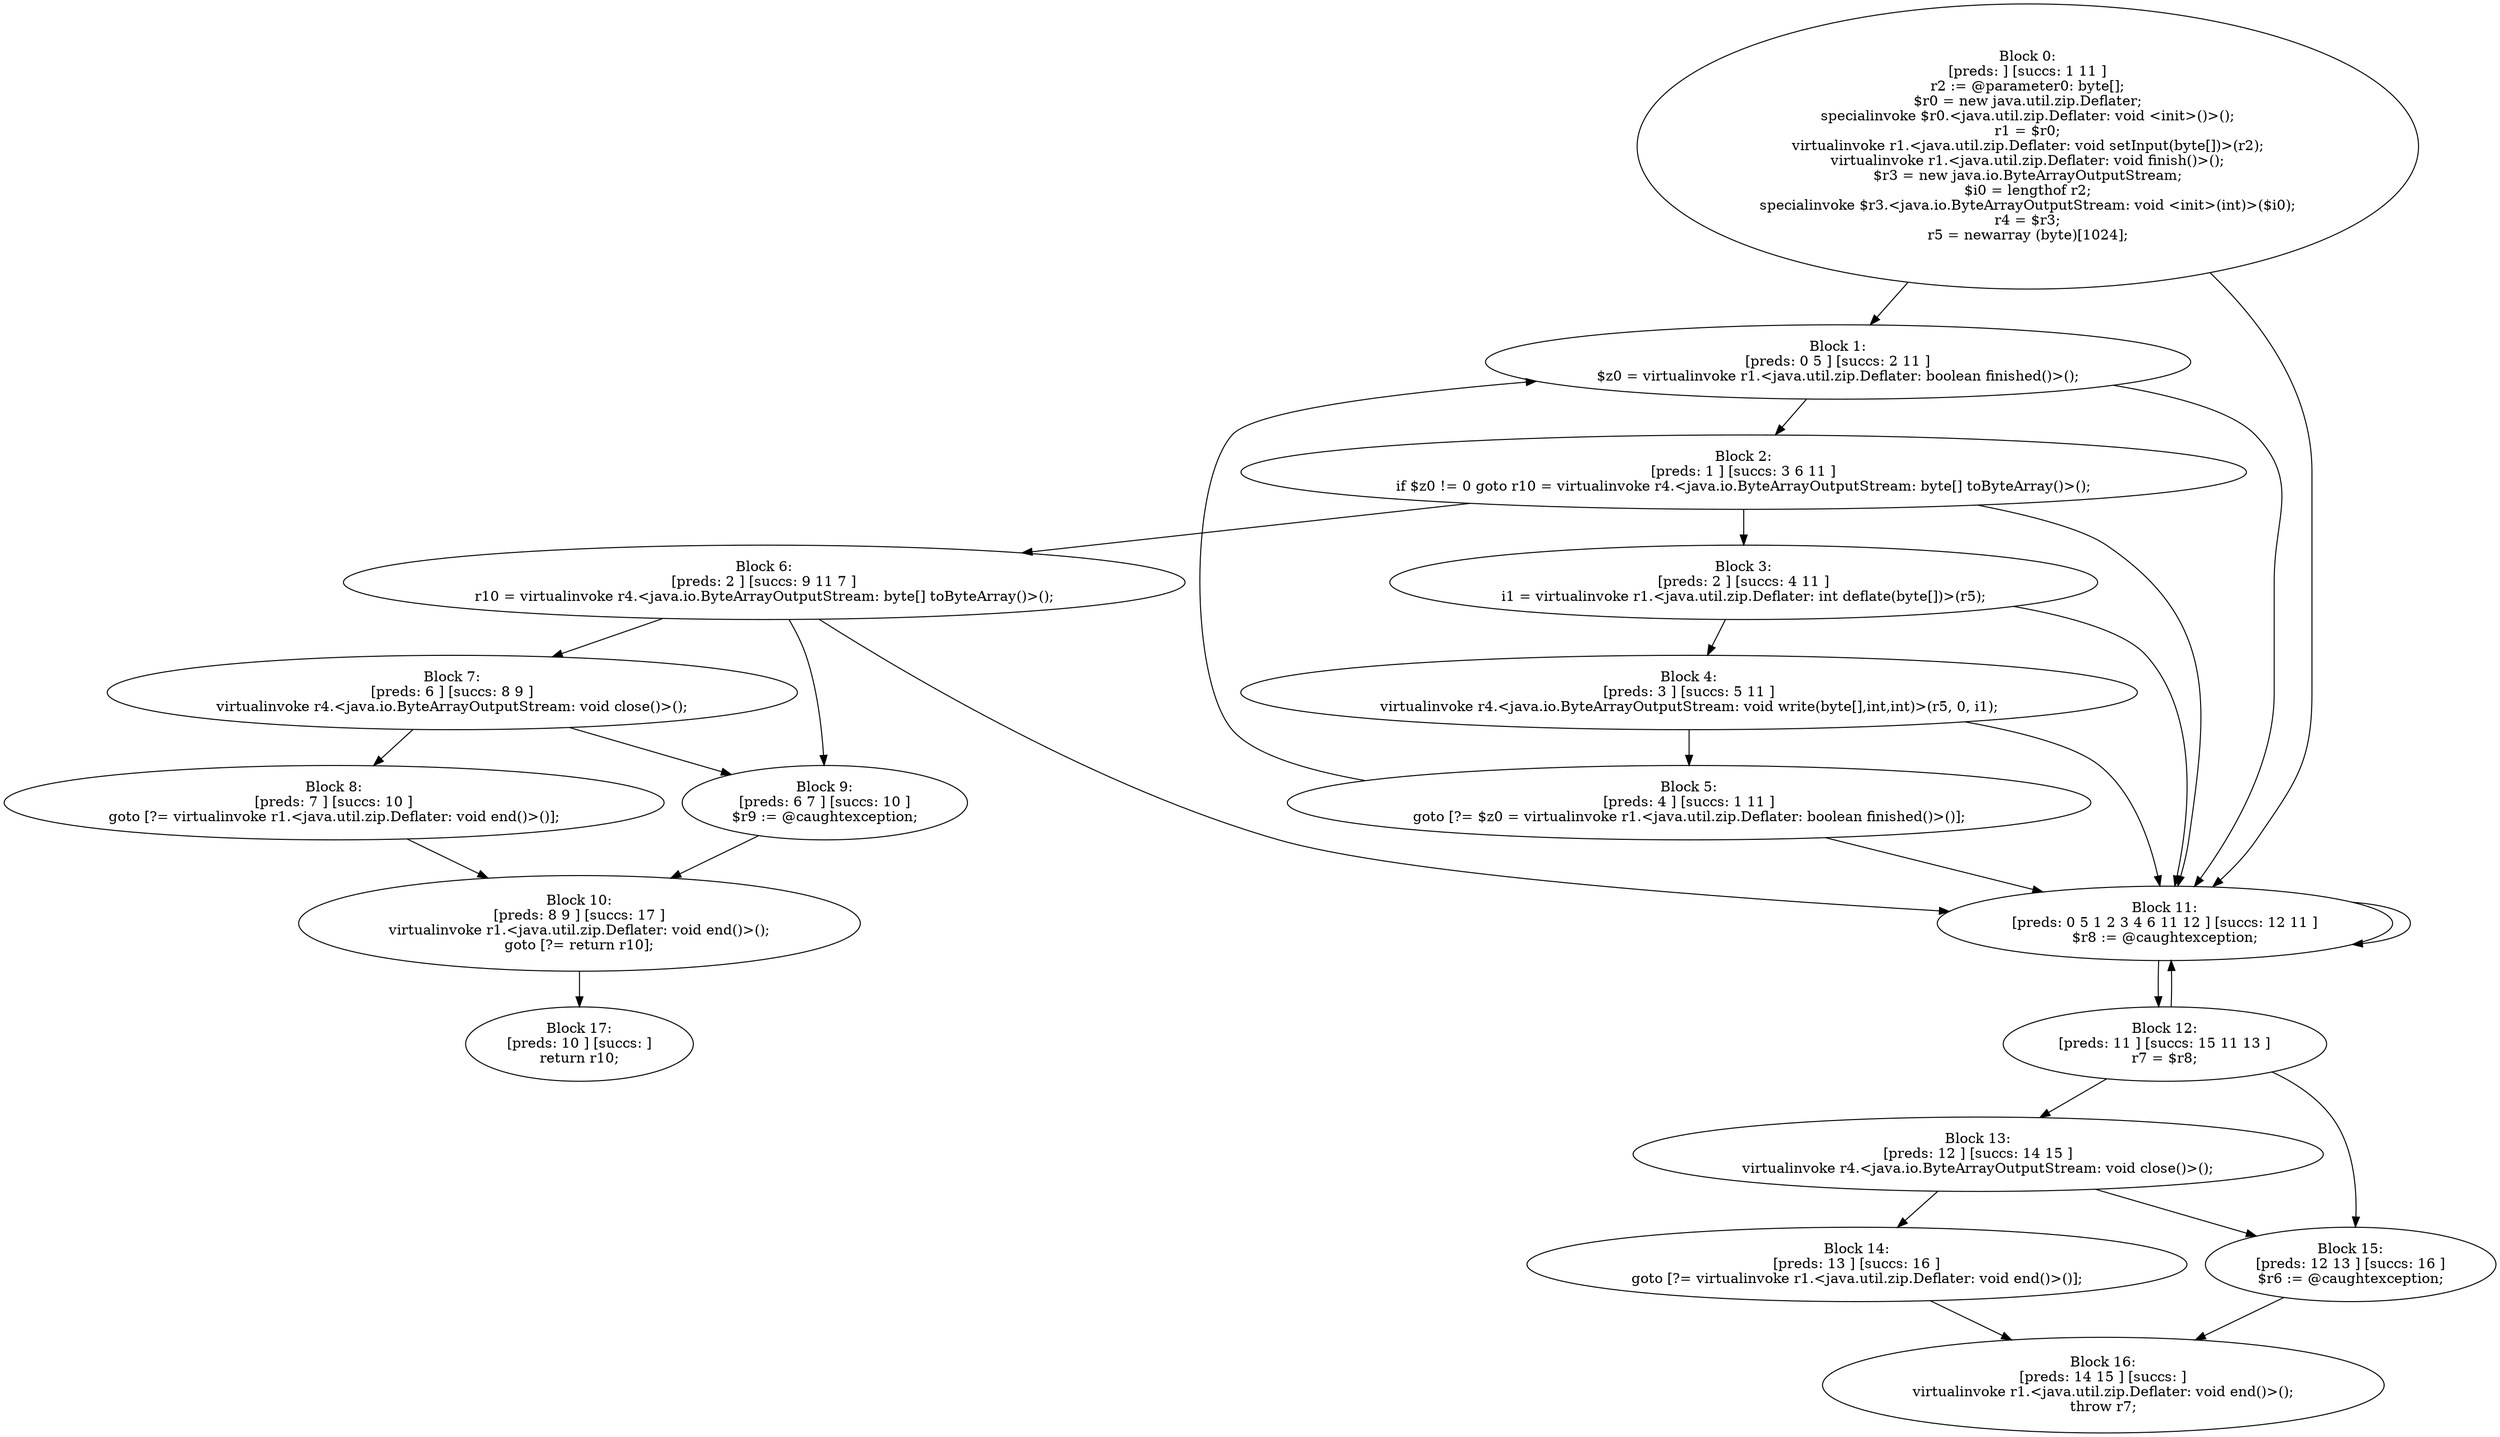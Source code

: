 digraph "unitGraph" {
    "Block 0:
[preds: ] [succs: 1 11 ]
r2 := @parameter0: byte[];
$r0 = new java.util.zip.Deflater;
specialinvoke $r0.<java.util.zip.Deflater: void <init>()>();
r1 = $r0;
virtualinvoke r1.<java.util.zip.Deflater: void setInput(byte[])>(r2);
virtualinvoke r1.<java.util.zip.Deflater: void finish()>();
$r3 = new java.io.ByteArrayOutputStream;
$i0 = lengthof r2;
specialinvoke $r3.<java.io.ByteArrayOutputStream: void <init>(int)>($i0);
r4 = $r3;
r5 = newarray (byte)[1024];
"
    "Block 1:
[preds: 0 5 ] [succs: 2 11 ]
$z0 = virtualinvoke r1.<java.util.zip.Deflater: boolean finished()>();
"
    "Block 2:
[preds: 1 ] [succs: 3 6 11 ]
if $z0 != 0 goto r10 = virtualinvoke r4.<java.io.ByteArrayOutputStream: byte[] toByteArray()>();
"
    "Block 3:
[preds: 2 ] [succs: 4 11 ]
i1 = virtualinvoke r1.<java.util.zip.Deflater: int deflate(byte[])>(r5);
"
    "Block 4:
[preds: 3 ] [succs: 5 11 ]
virtualinvoke r4.<java.io.ByteArrayOutputStream: void write(byte[],int,int)>(r5, 0, i1);
"
    "Block 5:
[preds: 4 ] [succs: 1 11 ]
goto [?= $z0 = virtualinvoke r1.<java.util.zip.Deflater: boolean finished()>()];
"
    "Block 6:
[preds: 2 ] [succs: 9 11 7 ]
r10 = virtualinvoke r4.<java.io.ByteArrayOutputStream: byte[] toByteArray()>();
"
    "Block 7:
[preds: 6 ] [succs: 8 9 ]
virtualinvoke r4.<java.io.ByteArrayOutputStream: void close()>();
"
    "Block 8:
[preds: 7 ] [succs: 10 ]
goto [?= virtualinvoke r1.<java.util.zip.Deflater: void end()>()];
"
    "Block 9:
[preds: 6 7 ] [succs: 10 ]
$r9 := @caughtexception;
"
    "Block 10:
[preds: 8 9 ] [succs: 17 ]
virtualinvoke r1.<java.util.zip.Deflater: void end()>();
goto [?= return r10];
"
    "Block 11:
[preds: 0 5 1 2 3 4 6 11 12 ] [succs: 12 11 ]
$r8 := @caughtexception;
"
    "Block 12:
[preds: 11 ] [succs: 15 11 13 ]
r7 = $r8;
"
    "Block 13:
[preds: 12 ] [succs: 14 15 ]
virtualinvoke r4.<java.io.ByteArrayOutputStream: void close()>();
"
    "Block 14:
[preds: 13 ] [succs: 16 ]
goto [?= virtualinvoke r1.<java.util.zip.Deflater: void end()>()];
"
    "Block 15:
[preds: 12 13 ] [succs: 16 ]
$r6 := @caughtexception;
"
    "Block 16:
[preds: 14 15 ] [succs: ]
virtualinvoke r1.<java.util.zip.Deflater: void end()>();
throw r7;
"
    "Block 17:
[preds: 10 ] [succs: ]
return r10;
"
    "Block 0:
[preds: ] [succs: 1 11 ]
r2 := @parameter0: byte[];
$r0 = new java.util.zip.Deflater;
specialinvoke $r0.<java.util.zip.Deflater: void <init>()>();
r1 = $r0;
virtualinvoke r1.<java.util.zip.Deflater: void setInput(byte[])>(r2);
virtualinvoke r1.<java.util.zip.Deflater: void finish()>();
$r3 = new java.io.ByteArrayOutputStream;
$i0 = lengthof r2;
specialinvoke $r3.<java.io.ByteArrayOutputStream: void <init>(int)>($i0);
r4 = $r3;
r5 = newarray (byte)[1024];
"->"Block 1:
[preds: 0 5 ] [succs: 2 11 ]
$z0 = virtualinvoke r1.<java.util.zip.Deflater: boolean finished()>();
";
    "Block 0:
[preds: ] [succs: 1 11 ]
r2 := @parameter0: byte[];
$r0 = new java.util.zip.Deflater;
specialinvoke $r0.<java.util.zip.Deflater: void <init>()>();
r1 = $r0;
virtualinvoke r1.<java.util.zip.Deflater: void setInput(byte[])>(r2);
virtualinvoke r1.<java.util.zip.Deflater: void finish()>();
$r3 = new java.io.ByteArrayOutputStream;
$i0 = lengthof r2;
specialinvoke $r3.<java.io.ByteArrayOutputStream: void <init>(int)>($i0);
r4 = $r3;
r5 = newarray (byte)[1024];
"->"Block 11:
[preds: 0 5 1 2 3 4 6 11 12 ] [succs: 12 11 ]
$r8 := @caughtexception;
";
    "Block 1:
[preds: 0 5 ] [succs: 2 11 ]
$z0 = virtualinvoke r1.<java.util.zip.Deflater: boolean finished()>();
"->"Block 2:
[preds: 1 ] [succs: 3 6 11 ]
if $z0 != 0 goto r10 = virtualinvoke r4.<java.io.ByteArrayOutputStream: byte[] toByteArray()>();
";
    "Block 1:
[preds: 0 5 ] [succs: 2 11 ]
$z0 = virtualinvoke r1.<java.util.zip.Deflater: boolean finished()>();
"->"Block 11:
[preds: 0 5 1 2 3 4 6 11 12 ] [succs: 12 11 ]
$r8 := @caughtexception;
";
    "Block 2:
[preds: 1 ] [succs: 3 6 11 ]
if $z0 != 0 goto r10 = virtualinvoke r4.<java.io.ByteArrayOutputStream: byte[] toByteArray()>();
"->"Block 3:
[preds: 2 ] [succs: 4 11 ]
i1 = virtualinvoke r1.<java.util.zip.Deflater: int deflate(byte[])>(r5);
";
    "Block 2:
[preds: 1 ] [succs: 3 6 11 ]
if $z0 != 0 goto r10 = virtualinvoke r4.<java.io.ByteArrayOutputStream: byte[] toByteArray()>();
"->"Block 6:
[preds: 2 ] [succs: 9 11 7 ]
r10 = virtualinvoke r4.<java.io.ByteArrayOutputStream: byte[] toByteArray()>();
";
    "Block 2:
[preds: 1 ] [succs: 3 6 11 ]
if $z0 != 0 goto r10 = virtualinvoke r4.<java.io.ByteArrayOutputStream: byte[] toByteArray()>();
"->"Block 11:
[preds: 0 5 1 2 3 4 6 11 12 ] [succs: 12 11 ]
$r8 := @caughtexception;
";
    "Block 3:
[preds: 2 ] [succs: 4 11 ]
i1 = virtualinvoke r1.<java.util.zip.Deflater: int deflate(byte[])>(r5);
"->"Block 4:
[preds: 3 ] [succs: 5 11 ]
virtualinvoke r4.<java.io.ByteArrayOutputStream: void write(byte[],int,int)>(r5, 0, i1);
";
    "Block 3:
[preds: 2 ] [succs: 4 11 ]
i1 = virtualinvoke r1.<java.util.zip.Deflater: int deflate(byte[])>(r5);
"->"Block 11:
[preds: 0 5 1 2 3 4 6 11 12 ] [succs: 12 11 ]
$r8 := @caughtexception;
";
    "Block 4:
[preds: 3 ] [succs: 5 11 ]
virtualinvoke r4.<java.io.ByteArrayOutputStream: void write(byte[],int,int)>(r5, 0, i1);
"->"Block 5:
[preds: 4 ] [succs: 1 11 ]
goto [?= $z0 = virtualinvoke r1.<java.util.zip.Deflater: boolean finished()>()];
";
    "Block 4:
[preds: 3 ] [succs: 5 11 ]
virtualinvoke r4.<java.io.ByteArrayOutputStream: void write(byte[],int,int)>(r5, 0, i1);
"->"Block 11:
[preds: 0 5 1 2 3 4 6 11 12 ] [succs: 12 11 ]
$r8 := @caughtexception;
";
    "Block 5:
[preds: 4 ] [succs: 1 11 ]
goto [?= $z0 = virtualinvoke r1.<java.util.zip.Deflater: boolean finished()>()];
"->"Block 1:
[preds: 0 5 ] [succs: 2 11 ]
$z0 = virtualinvoke r1.<java.util.zip.Deflater: boolean finished()>();
";
    "Block 5:
[preds: 4 ] [succs: 1 11 ]
goto [?= $z0 = virtualinvoke r1.<java.util.zip.Deflater: boolean finished()>()];
"->"Block 11:
[preds: 0 5 1 2 3 4 6 11 12 ] [succs: 12 11 ]
$r8 := @caughtexception;
";
    "Block 6:
[preds: 2 ] [succs: 9 11 7 ]
r10 = virtualinvoke r4.<java.io.ByteArrayOutputStream: byte[] toByteArray()>();
"->"Block 9:
[preds: 6 7 ] [succs: 10 ]
$r9 := @caughtexception;
";
    "Block 6:
[preds: 2 ] [succs: 9 11 7 ]
r10 = virtualinvoke r4.<java.io.ByteArrayOutputStream: byte[] toByteArray()>();
"->"Block 11:
[preds: 0 5 1 2 3 4 6 11 12 ] [succs: 12 11 ]
$r8 := @caughtexception;
";
    "Block 6:
[preds: 2 ] [succs: 9 11 7 ]
r10 = virtualinvoke r4.<java.io.ByteArrayOutputStream: byte[] toByteArray()>();
"->"Block 7:
[preds: 6 ] [succs: 8 9 ]
virtualinvoke r4.<java.io.ByteArrayOutputStream: void close()>();
";
    "Block 7:
[preds: 6 ] [succs: 8 9 ]
virtualinvoke r4.<java.io.ByteArrayOutputStream: void close()>();
"->"Block 8:
[preds: 7 ] [succs: 10 ]
goto [?= virtualinvoke r1.<java.util.zip.Deflater: void end()>()];
";
    "Block 7:
[preds: 6 ] [succs: 8 9 ]
virtualinvoke r4.<java.io.ByteArrayOutputStream: void close()>();
"->"Block 9:
[preds: 6 7 ] [succs: 10 ]
$r9 := @caughtexception;
";
    "Block 8:
[preds: 7 ] [succs: 10 ]
goto [?= virtualinvoke r1.<java.util.zip.Deflater: void end()>()];
"->"Block 10:
[preds: 8 9 ] [succs: 17 ]
virtualinvoke r1.<java.util.zip.Deflater: void end()>();
goto [?= return r10];
";
    "Block 9:
[preds: 6 7 ] [succs: 10 ]
$r9 := @caughtexception;
"->"Block 10:
[preds: 8 9 ] [succs: 17 ]
virtualinvoke r1.<java.util.zip.Deflater: void end()>();
goto [?= return r10];
";
    "Block 10:
[preds: 8 9 ] [succs: 17 ]
virtualinvoke r1.<java.util.zip.Deflater: void end()>();
goto [?= return r10];
"->"Block 17:
[preds: 10 ] [succs: ]
return r10;
";
    "Block 11:
[preds: 0 5 1 2 3 4 6 11 12 ] [succs: 12 11 ]
$r8 := @caughtexception;
"->"Block 12:
[preds: 11 ] [succs: 15 11 13 ]
r7 = $r8;
";
    "Block 11:
[preds: 0 5 1 2 3 4 6 11 12 ] [succs: 12 11 ]
$r8 := @caughtexception;
"->"Block 11:
[preds: 0 5 1 2 3 4 6 11 12 ] [succs: 12 11 ]
$r8 := @caughtexception;
";
    "Block 12:
[preds: 11 ] [succs: 15 11 13 ]
r7 = $r8;
"->"Block 15:
[preds: 12 13 ] [succs: 16 ]
$r6 := @caughtexception;
";
    "Block 12:
[preds: 11 ] [succs: 15 11 13 ]
r7 = $r8;
"->"Block 11:
[preds: 0 5 1 2 3 4 6 11 12 ] [succs: 12 11 ]
$r8 := @caughtexception;
";
    "Block 12:
[preds: 11 ] [succs: 15 11 13 ]
r7 = $r8;
"->"Block 13:
[preds: 12 ] [succs: 14 15 ]
virtualinvoke r4.<java.io.ByteArrayOutputStream: void close()>();
";
    "Block 13:
[preds: 12 ] [succs: 14 15 ]
virtualinvoke r4.<java.io.ByteArrayOutputStream: void close()>();
"->"Block 14:
[preds: 13 ] [succs: 16 ]
goto [?= virtualinvoke r1.<java.util.zip.Deflater: void end()>()];
";
    "Block 13:
[preds: 12 ] [succs: 14 15 ]
virtualinvoke r4.<java.io.ByteArrayOutputStream: void close()>();
"->"Block 15:
[preds: 12 13 ] [succs: 16 ]
$r6 := @caughtexception;
";
    "Block 14:
[preds: 13 ] [succs: 16 ]
goto [?= virtualinvoke r1.<java.util.zip.Deflater: void end()>()];
"->"Block 16:
[preds: 14 15 ] [succs: ]
virtualinvoke r1.<java.util.zip.Deflater: void end()>();
throw r7;
";
    "Block 15:
[preds: 12 13 ] [succs: 16 ]
$r6 := @caughtexception;
"->"Block 16:
[preds: 14 15 ] [succs: ]
virtualinvoke r1.<java.util.zip.Deflater: void end()>();
throw r7;
";
}
